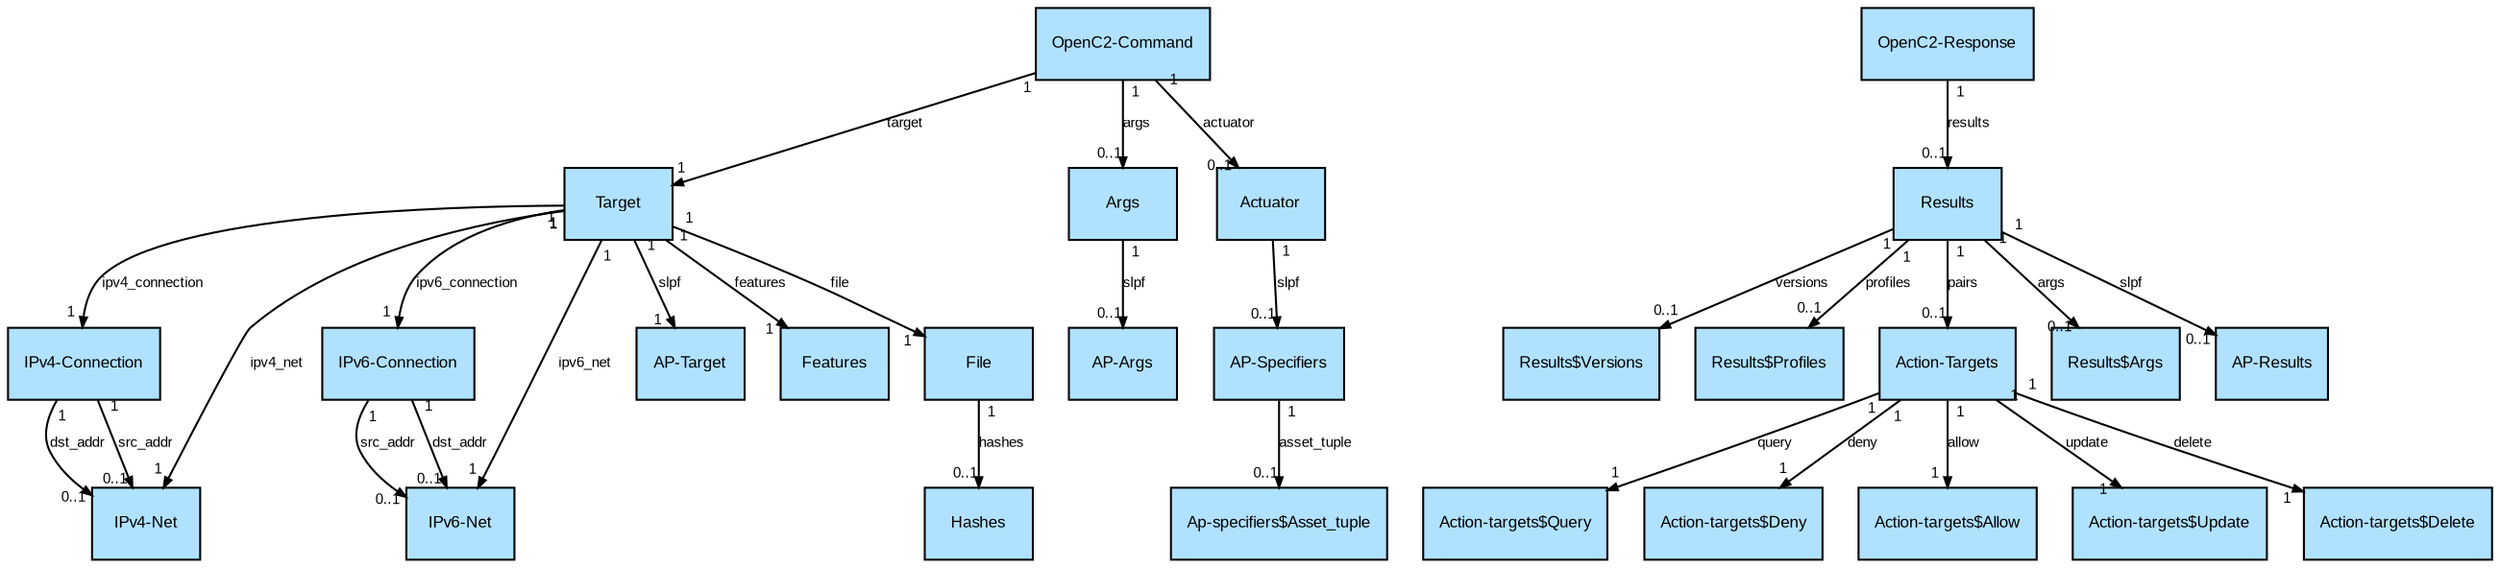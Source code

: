# title: Stateless Packet Filtering Profile
# package: http://oasis-open.org/openc2/oc2slpf/v1.1
# version: 0-wd01
# description: Data definitions for Stateless Packet Filtering (SLPF) functions
# exports: ["OpenC2-Command", "OpenC2-Response"]

digraph G {
    graph [fontname=Times fontsize=12]
    node [fillcolor=lightskyblue1 fontname=Arial fontsize=8 shape=box style=filled]
    edge [arrowsize=0.5 fontname=Arial fontsize=7 labelangle=45.0 labeldistance=0.9]
    bgcolor=transparent
    n0 [label="OpenC2-Command"]
    n0 -> n3 [label=target headlabel=1 taillabel=1]
    n0 -> n5 [label=args headlabel="0..1" taillabel=1]
    n0 -> n4 [label=actuator headlabel="0..1" taillabel=1]
    n1 [label="OpenC2-Response"]
    n1 -> n6 [label=results headlabel="0..1" taillabel=1]
    n3 [label=Target]
    n3 -> n20 [label=features headlabel=1 taillabel=1]
    n3 -> n21 [label=file headlabel=1 taillabel=1]
    n3 -> n22 [label=ipv4_net headlabel=1 taillabel=1]
    n3 -> n24 [label=ipv6_net headlabel=1 taillabel=1]
    n3 -> n23 [label=ipv4_connection headlabel=1 taillabel=1]
    n3 -> n25 [label=ipv6_connection headlabel=1 taillabel=1]
    n3 -> n12 [label=slpf headlabel=1 taillabel=1]
    n4 [label=Actuator]
    n4 -> n13 [label=slpf headlabel="0..1" taillabel=1]
    n5 [label=Args]
    n5 -> n14 [label=slpf headlabel="0..1" taillabel=1]
    n6 [label=Results]
    n6 -> n38 [label=versions headlabel="0..1" taillabel=1]
    n6 -> n39 [label=profiles headlabel="0..1" taillabel=1]
    n6 -> n7 [label=pairs headlabel="0..1" taillabel=1]
    n6 -> n40 [label=args headlabel="0..1" taillabel=1]
    n6 -> n15 [label=slpf headlabel="0..1" taillabel=1]
    n7 [label="Action-Targets"]
    n7 -> n41 [label=query headlabel=1 taillabel=1]
    n7 -> n42 [label=deny headlabel=1 taillabel=1]
    n7 -> n43 [label=allow headlabel=1 taillabel=1]
    n7 -> n44 [label=update headlabel=1 taillabel=1]
    n7 -> n45 [label=delete headlabel=1 taillabel=1]
    n12 [label="AP-Target"]
    n13 [label="AP-Specifiers"]
    n13 -> n46 [label=asset_tuple headlabel="0..1" taillabel=1]
    n14 [label="AP-Args"]
    n15 [label="AP-Results"]
    n20 [label=Features]
    n21 [label=File]
    n21 -> n29 [label=hashes headlabel="0..1" taillabel=1]
    n22 [label="IPv4-Net"]
    n23 [label="IPv4-Connection"]
    n23 -> n22 [label=src_addr headlabel="0..1" taillabel=1]
    n23 -> n22 [label=dst_addr headlabel="0..1" taillabel=1]
    n24 [label="IPv6-Net"]
    n25 [label="IPv6-Connection"]
    n25 -> n24 [label=src_addr headlabel="0..1" taillabel=1]
    n25 -> n24 [label=dst_addr headlabel="0..1" taillabel=1]
    n29 [label=Hashes]
    n38 [label="Results$Versions"]
    n39 [label="Results$Profiles"]
    n40 [label="Results$Args"]
    n41 [label="Action-targets$Query"]
    n42 [label="Action-targets$Deny"]
    n43 [label="Action-targets$Allow"]
    n44 [label="Action-targets$Update"]
    n45 [label="Action-targets$Delete"]
    n46 [label="Ap-specifiers$Asset_tuple"]
}
